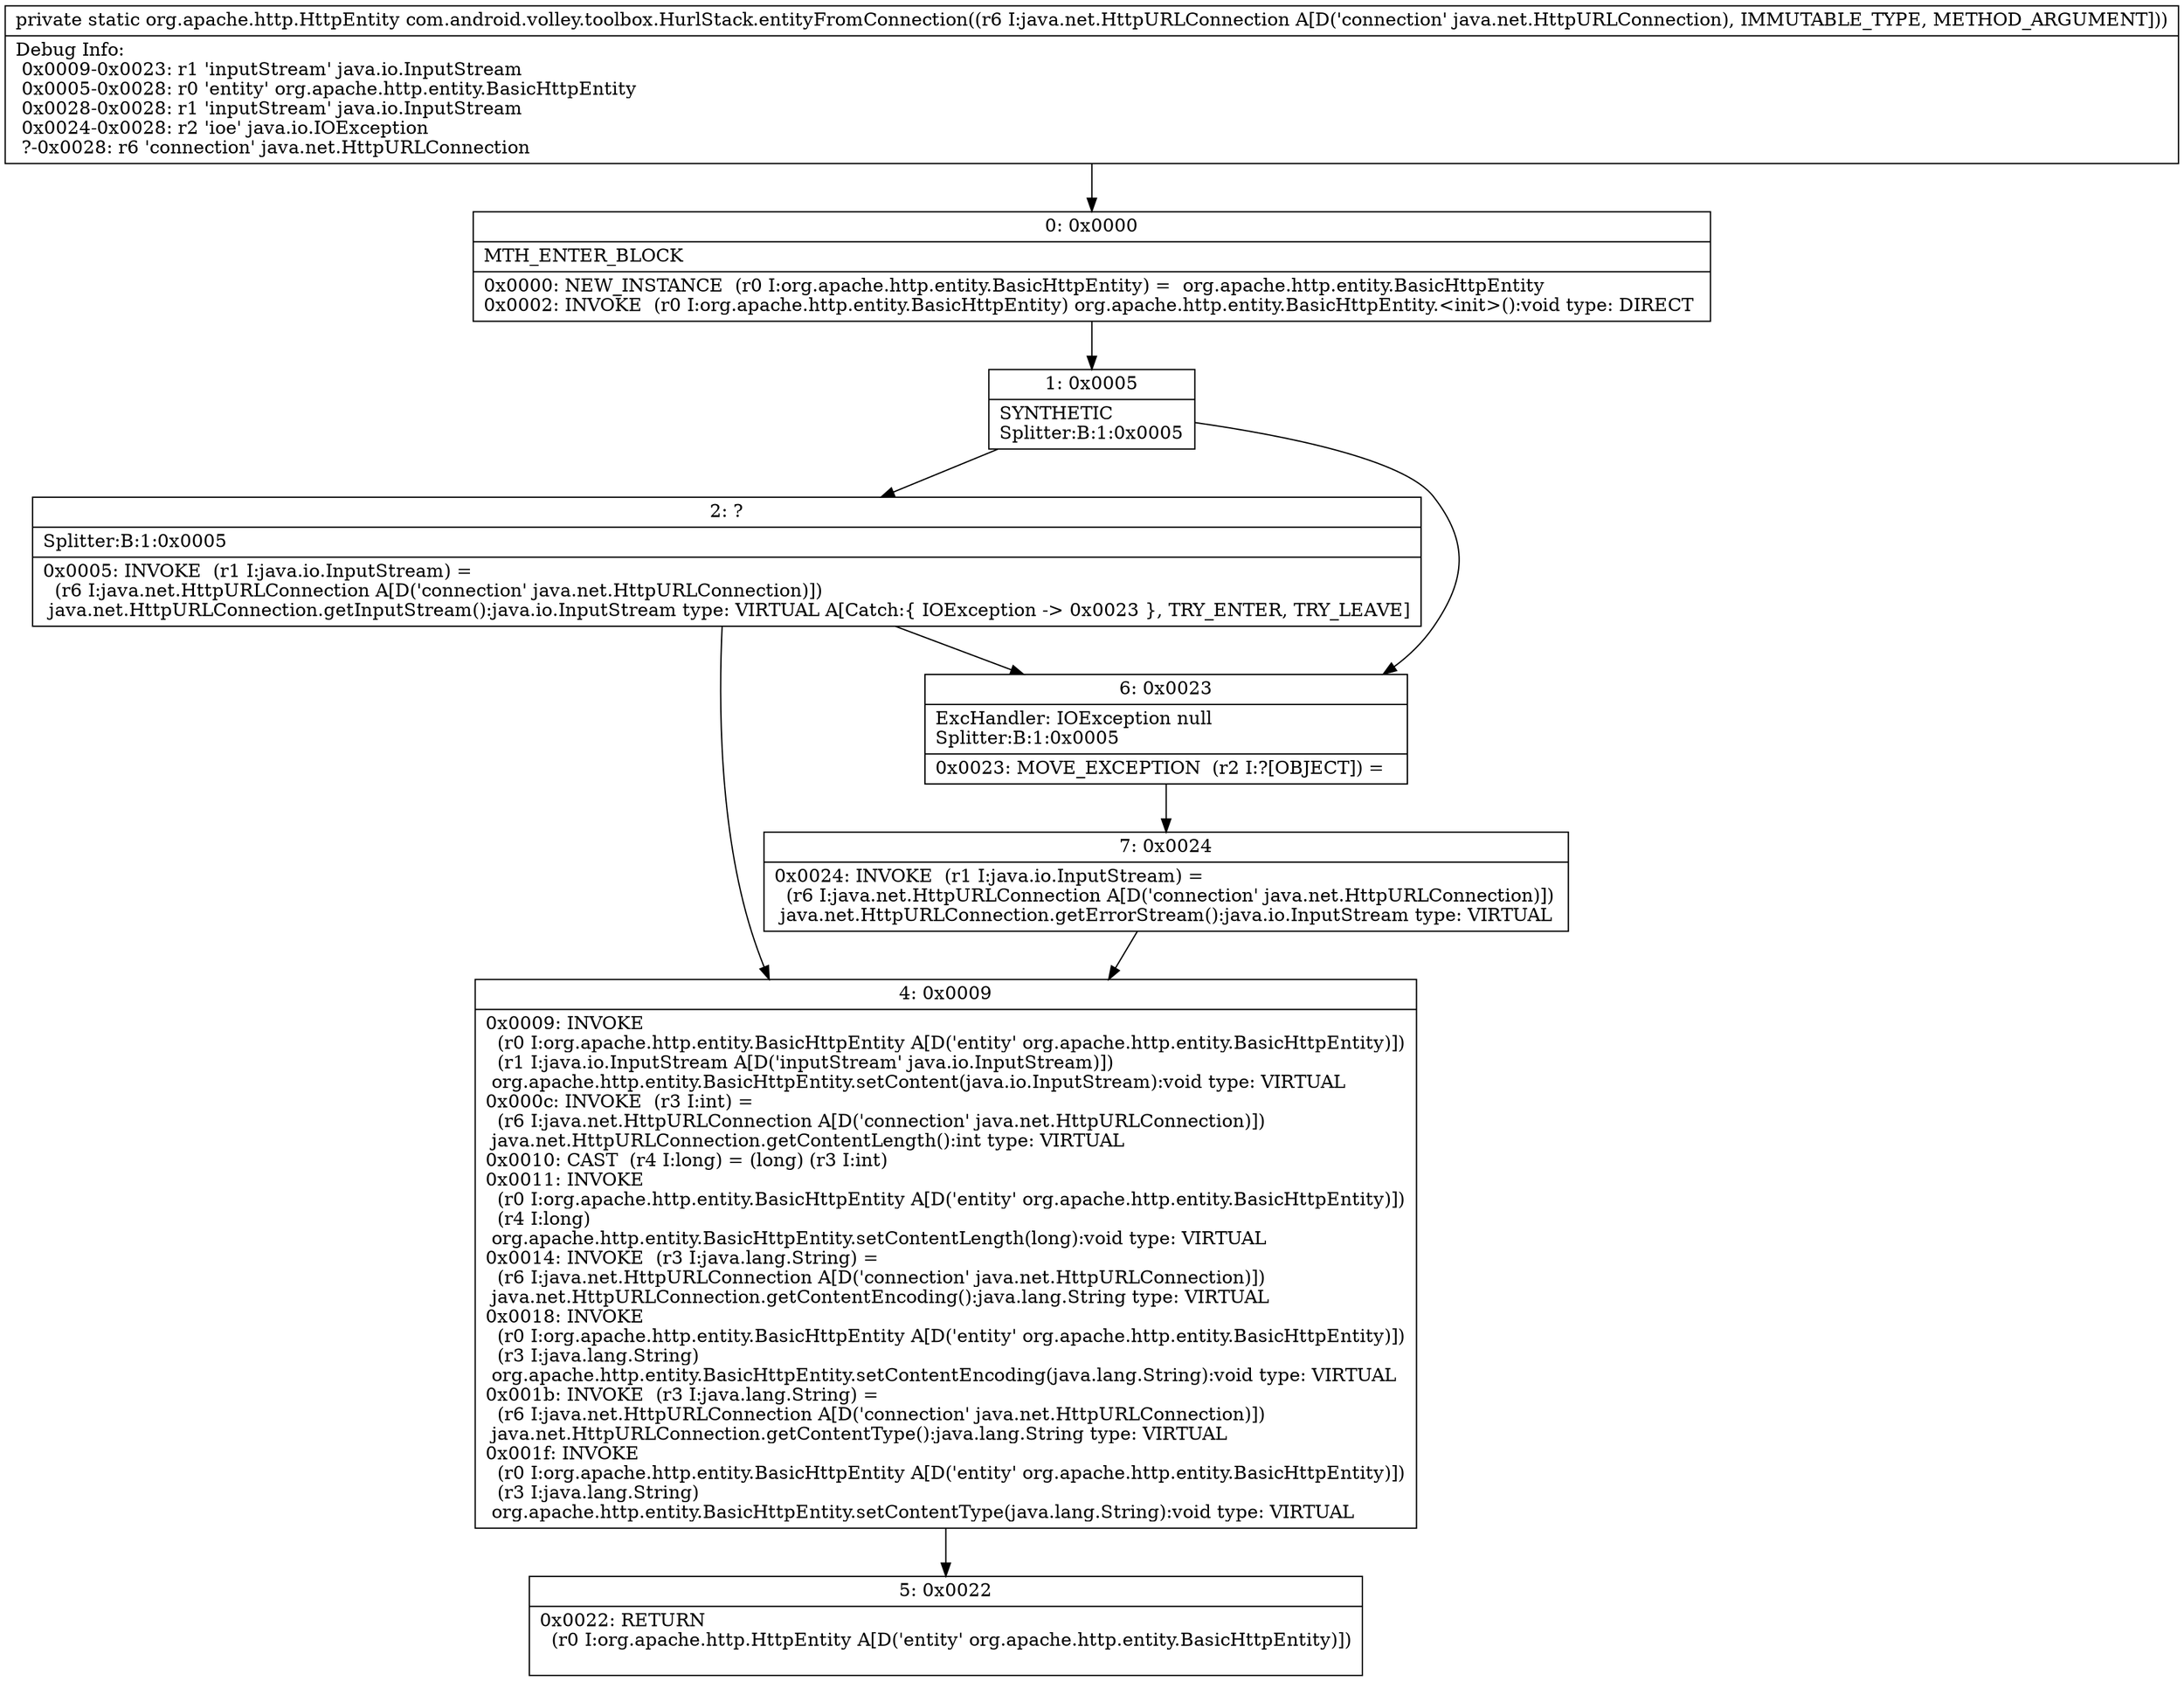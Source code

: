 digraph "CFG forcom.android.volley.toolbox.HurlStack.entityFromConnection(Ljava\/net\/HttpURLConnection;)Lorg\/apache\/http\/HttpEntity;" {
Node_0 [shape=record,label="{0\:\ 0x0000|MTH_ENTER_BLOCK\l|0x0000: NEW_INSTANCE  (r0 I:org.apache.http.entity.BasicHttpEntity) =  org.apache.http.entity.BasicHttpEntity \l0x0002: INVOKE  (r0 I:org.apache.http.entity.BasicHttpEntity) org.apache.http.entity.BasicHttpEntity.\<init\>():void type: DIRECT \l}"];
Node_1 [shape=record,label="{1\:\ 0x0005|SYNTHETIC\lSplitter:B:1:0x0005\l}"];
Node_2 [shape=record,label="{2\:\ ?|Splitter:B:1:0x0005\l|0x0005: INVOKE  (r1 I:java.io.InputStream) = \l  (r6 I:java.net.HttpURLConnection A[D('connection' java.net.HttpURLConnection)])\l java.net.HttpURLConnection.getInputStream():java.io.InputStream type: VIRTUAL A[Catch:\{ IOException \-\> 0x0023 \}, TRY_ENTER, TRY_LEAVE]\l}"];
Node_4 [shape=record,label="{4\:\ 0x0009|0x0009: INVOKE  \l  (r0 I:org.apache.http.entity.BasicHttpEntity A[D('entity' org.apache.http.entity.BasicHttpEntity)])\l  (r1 I:java.io.InputStream A[D('inputStream' java.io.InputStream)])\l org.apache.http.entity.BasicHttpEntity.setContent(java.io.InputStream):void type: VIRTUAL \l0x000c: INVOKE  (r3 I:int) = \l  (r6 I:java.net.HttpURLConnection A[D('connection' java.net.HttpURLConnection)])\l java.net.HttpURLConnection.getContentLength():int type: VIRTUAL \l0x0010: CAST  (r4 I:long) = (long) (r3 I:int) \l0x0011: INVOKE  \l  (r0 I:org.apache.http.entity.BasicHttpEntity A[D('entity' org.apache.http.entity.BasicHttpEntity)])\l  (r4 I:long)\l org.apache.http.entity.BasicHttpEntity.setContentLength(long):void type: VIRTUAL \l0x0014: INVOKE  (r3 I:java.lang.String) = \l  (r6 I:java.net.HttpURLConnection A[D('connection' java.net.HttpURLConnection)])\l java.net.HttpURLConnection.getContentEncoding():java.lang.String type: VIRTUAL \l0x0018: INVOKE  \l  (r0 I:org.apache.http.entity.BasicHttpEntity A[D('entity' org.apache.http.entity.BasicHttpEntity)])\l  (r3 I:java.lang.String)\l org.apache.http.entity.BasicHttpEntity.setContentEncoding(java.lang.String):void type: VIRTUAL \l0x001b: INVOKE  (r3 I:java.lang.String) = \l  (r6 I:java.net.HttpURLConnection A[D('connection' java.net.HttpURLConnection)])\l java.net.HttpURLConnection.getContentType():java.lang.String type: VIRTUAL \l0x001f: INVOKE  \l  (r0 I:org.apache.http.entity.BasicHttpEntity A[D('entity' org.apache.http.entity.BasicHttpEntity)])\l  (r3 I:java.lang.String)\l org.apache.http.entity.BasicHttpEntity.setContentType(java.lang.String):void type: VIRTUAL \l}"];
Node_5 [shape=record,label="{5\:\ 0x0022|0x0022: RETURN  \l  (r0 I:org.apache.http.HttpEntity A[D('entity' org.apache.http.entity.BasicHttpEntity)])\l \l}"];
Node_6 [shape=record,label="{6\:\ 0x0023|ExcHandler: IOException null\lSplitter:B:1:0x0005\l|0x0023: MOVE_EXCEPTION  (r2 I:?[OBJECT]) =  \l}"];
Node_7 [shape=record,label="{7\:\ 0x0024|0x0024: INVOKE  (r1 I:java.io.InputStream) = \l  (r6 I:java.net.HttpURLConnection A[D('connection' java.net.HttpURLConnection)])\l java.net.HttpURLConnection.getErrorStream():java.io.InputStream type: VIRTUAL \l}"];
MethodNode[shape=record,label="{private static org.apache.http.HttpEntity com.android.volley.toolbox.HurlStack.entityFromConnection((r6 I:java.net.HttpURLConnection A[D('connection' java.net.HttpURLConnection), IMMUTABLE_TYPE, METHOD_ARGUMENT]))  | Debug Info:\l  0x0009\-0x0023: r1 'inputStream' java.io.InputStream\l  0x0005\-0x0028: r0 'entity' org.apache.http.entity.BasicHttpEntity\l  0x0028\-0x0028: r1 'inputStream' java.io.InputStream\l  0x0024\-0x0028: r2 'ioe' java.io.IOException\l  ?\-0x0028: r6 'connection' java.net.HttpURLConnection\l}"];
MethodNode -> Node_0;
Node_0 -> Node_1;
Node_1 -> Node_2;
Node_1 -> Node_6;
Node_2 -> Node_6;
Node_2 -> Node_4;
Node_4 -> Node_5;
Node_6 -> Node_7;
Node_7 -> Node_4;
}

